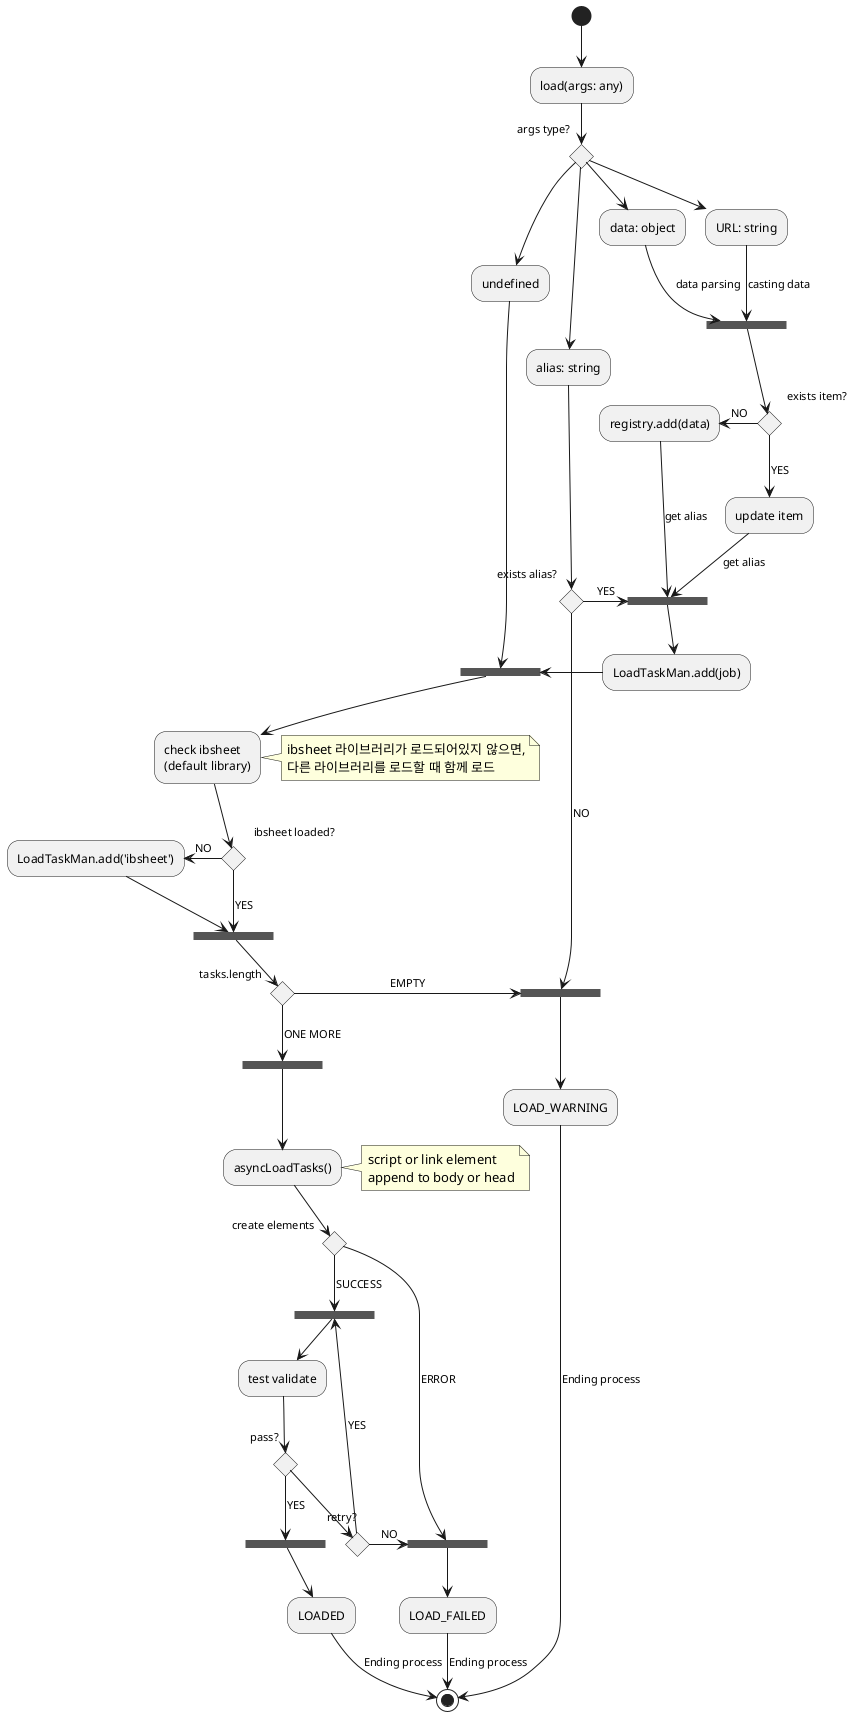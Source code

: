@startuml loadflow
(*) --> "load(args: any)"
if "args type?" then
  --> "data: object"
  --> [data parsing] ===REGISTER_ITEM===
else
  --> "URL: string"
  --> [casting data] ===REGISTER_ITEM===
  if "exists item?" then
    --> [YES] "update item"
    --> [get alias] ===ADD_LOAD_TASK===
  else
    -left-> [NO] "registry.add(data)"
    --> [get alias] ===ADD_LOAD_TASK===
  endif
  
else
  --> "alias: string"
  if "exists alias?" then
    -right-> [YES] ===ADD_LOAD_TASK===
    --> "LoadTaskMan.add(job)"
    -right-> ===TEST_IBSHEET_LOADED===
  else
    --> [NO] ===WARNING===
    --> "LOAD_WARNING"
    --> [Ending process] (*)
  endif
else
  --> "undefined"
  --> ===TEST_IBSHEET_LOADED===
  --> "check ibsheet\n(default library)"
  note left: ibsheet 라이브러리가 로드되어있지 않으면,\n다른 라이브러리를 로드할 때 함께 로드
  if "ibsheet loaded?" then
    -left-> [NO] "LoadTaskMan.add('ibsheet')"
    --> ===CHECK_START_TASKS===
    if "tasks.length" then
      --> [ONE MORE] ===START_LOAD_TASKS===
      --> "asyncLoadTasks()"
      note right: script or link element \nappend to body or head
      if "create elements" then
        --> [SUCCESS] ===VALIDATE_TEST===
        --> "test validate"
        if "pass?" then
          --> [YES] ===SUCCESS_LOAD_TASK===
          --> "LOADED"
          --> [Ending process] (*)
        else
          if "retry?" then
          ' note left: max >= count
            --> [YES] ===VALIDATE_TEST===
          else
            -right-> [NO] ===FAILED_LOAD_TASK===
          endif
        endif
      else
        --> [ERROR] ===FAILED_LOAD_TASK===
        --> "LOAD_FAILED"
        --> [Ending process] (*)
      endif
    else
      -right-> [EMPTY] ===WARNING===
    endif
  else
    --> [YES] ===CHECK_START_TASKS===
  endif
endif
@enduml